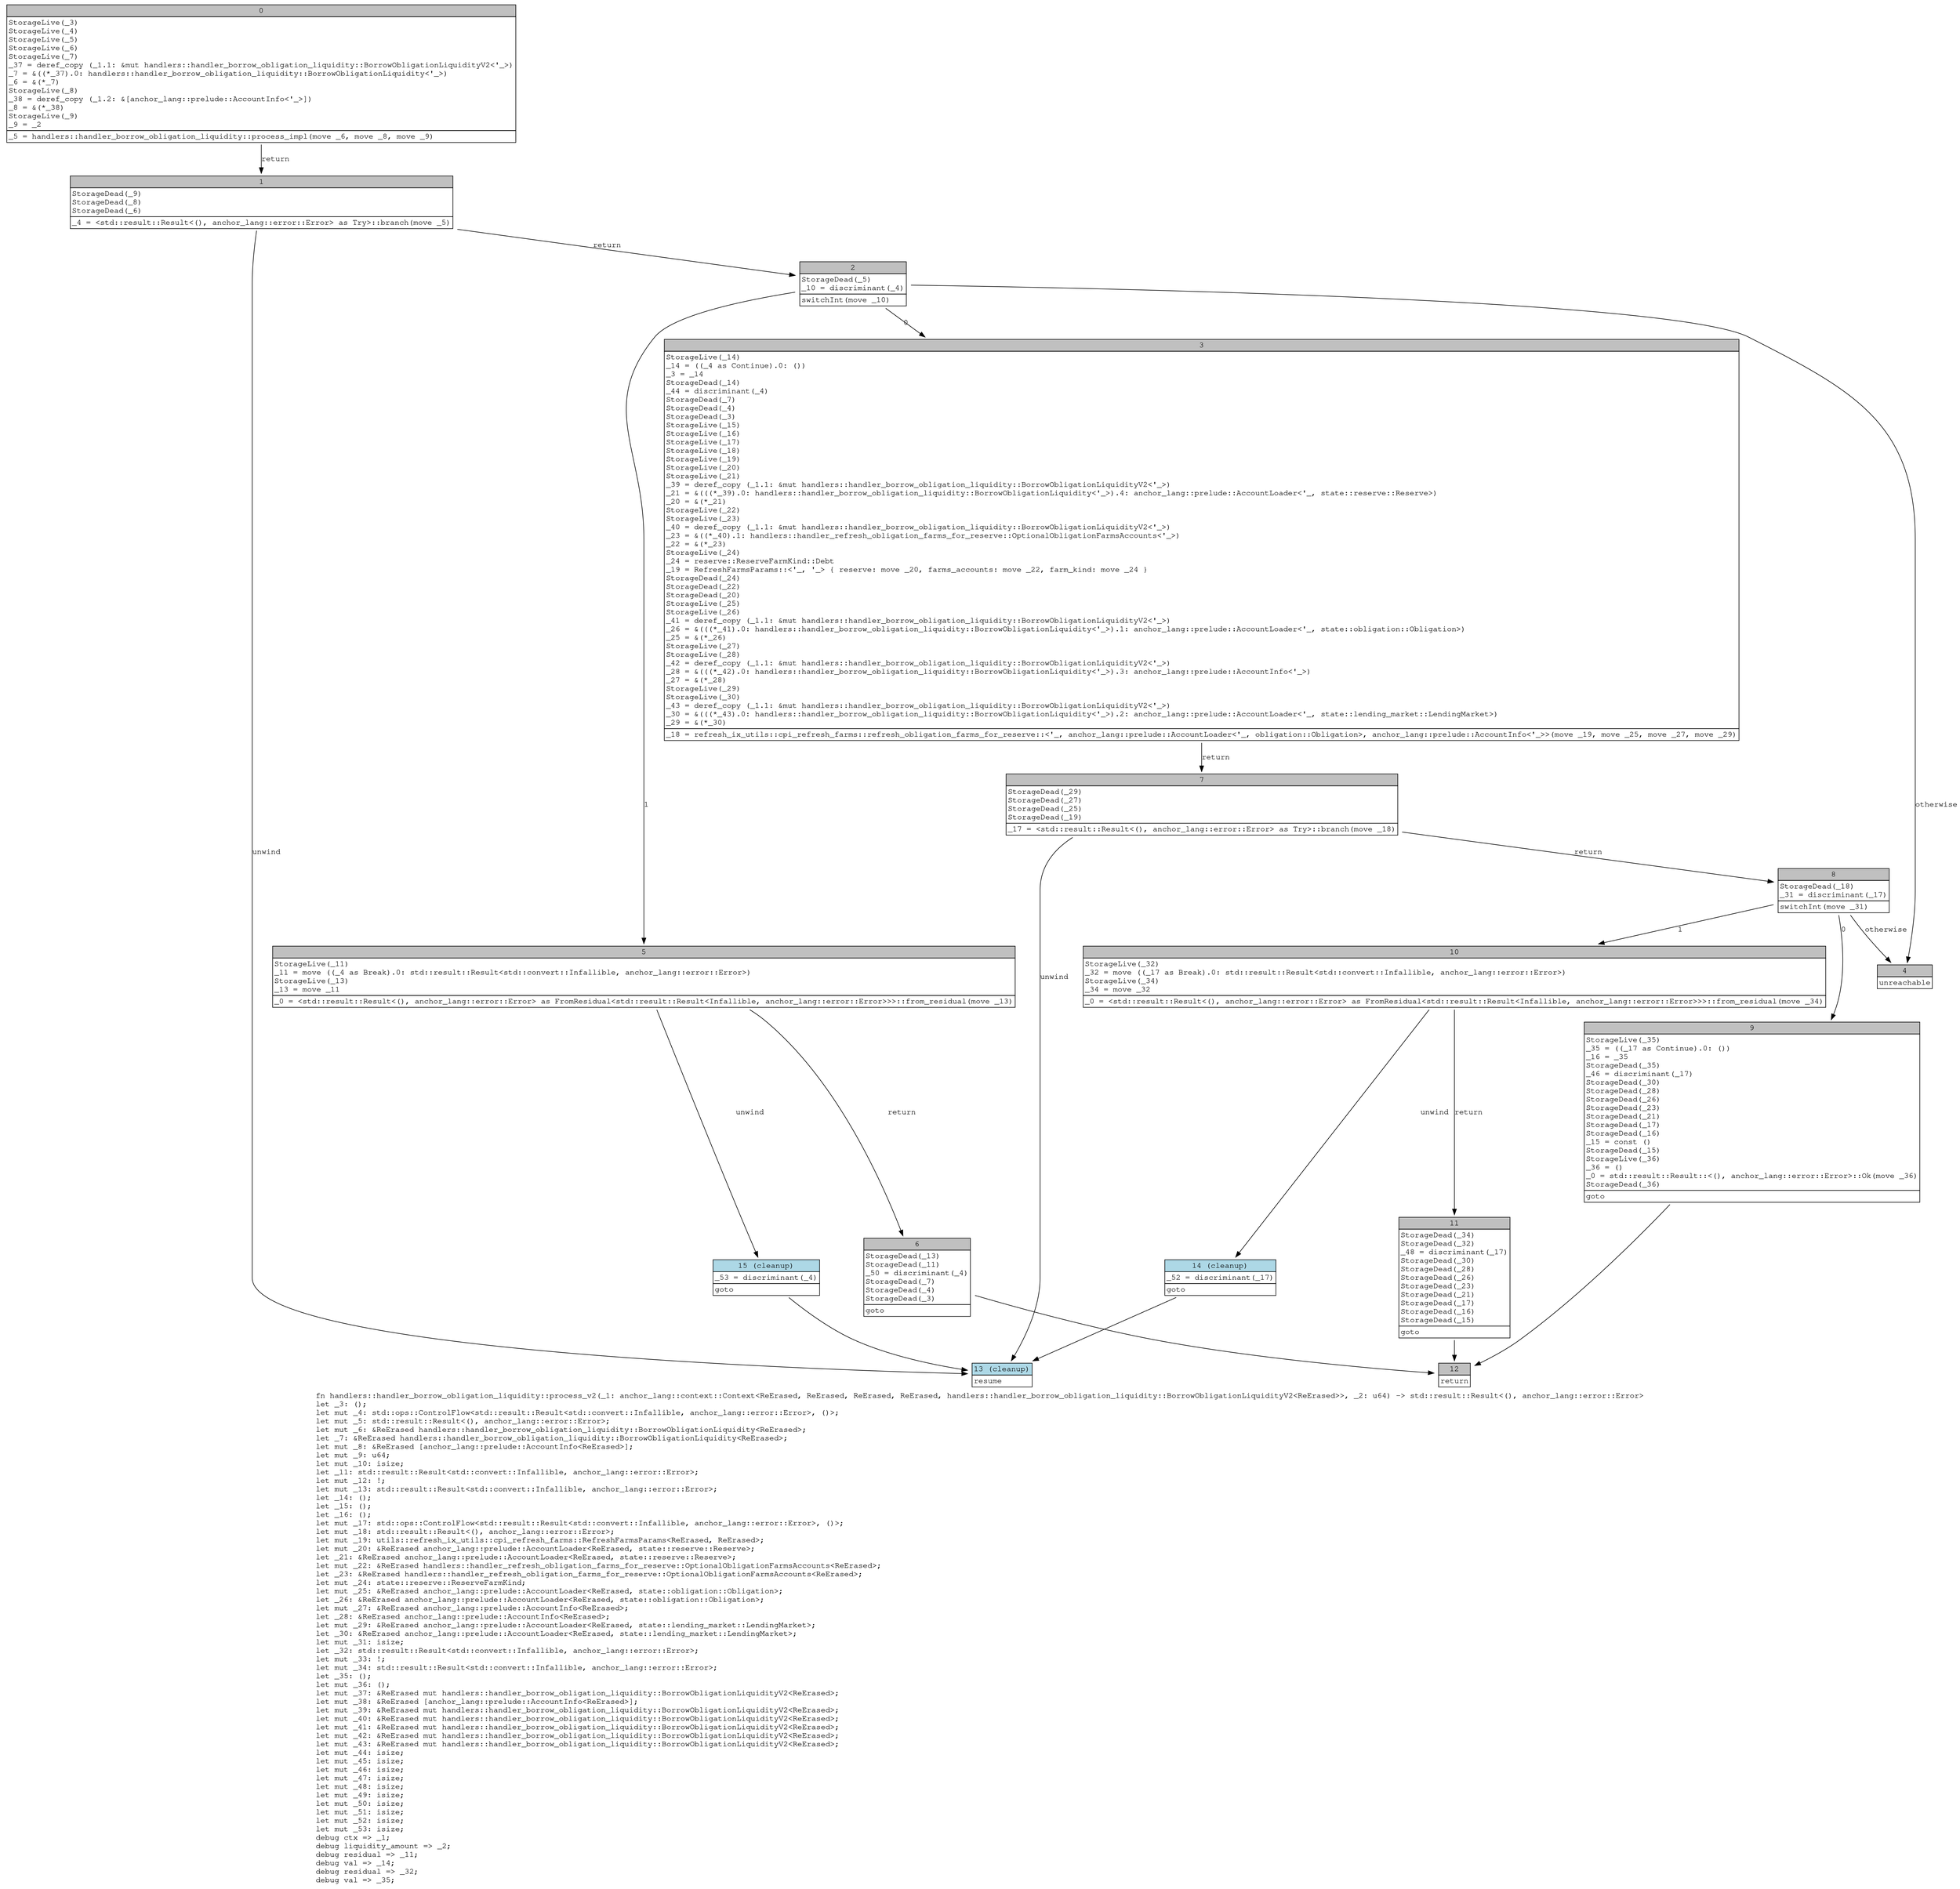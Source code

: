 digraph Mir_0_43 {
    graph [fontname="Courier, monospace"];
    node [fontname="Courier, monospace"];
    edge [fontname="Courier, monospace"];
    label=<fn handlers::handler_borrow_obligation_liquidity::process_v2(_1: anchor_lang::context::Context&lt;ReErased, ReErased, ReErased, ReErased, handlers::handler_borrow_obligation_liquidity::BorrowObligationLiquidityV2&lt;ReErased&gt;&gt;, _2: u64) -&gt; std::result::Result&lt;(), anchor_lang::error::Error&gt;<br align="left"/>let _3: ();<br align="left"/>let mut _4: std::ops::ControlFlow&lt;std::result::Result&lt;std::convert::Infallible, anchor_lang::error::Error&gt;, ()&gt;;<br align="left"/>let mut _5: std::result::Result&lt;(), anchor_lang::error::Error&gt;;<br align="left"/>let mut _6: &amp;ReErased handlers::handler_borrow_obligation_liquidity::BorrowObligationLiquidity&lt;ReErased&gt;;<br align="left"/>let _7: &amp;ReErased handlers::handler_borrow_obligation_liquidity::BorrowObligationLiquidity&lt;ReErased&gt;;<br align="left"/>let mut _8: &amp;ReErased [anchor_lang::prelude::AccountInfo&lt;ReErased&gt;];<br align="left"/>let mut _9: u64;<br align="left"/>let mut _10: isize;<br align="left"/>let _11: std::result::Result&lt;std::convert::Infallible, anchor_lang::error::Error&gt;;<br align="left"/>let mut _12: !;<br align="left"/>let mut _13: std::result::Result&lt;std::convert::Infallible, anchor_lang::error::Error&gt;;<br align="left"/>let _14: ();<br align="left"/>let _15: ();<br align="left"/>let _16: ();<br align="left"/>let mut _17: std::ops::ControlFlow&lt;std::result::Result&lt;std::convert::Infallible, anchor_lang::error::Error&gt;, ()&gt;;<br align="left"/>let mut _18: std::result::Result&lt;(), anchor_lang::error::Error&gt;;<br align="left"/>let mut _19: utils::refresh_ix_utils::cpi_refresh_farms::RefreshFarmsParams&lt;ReErased, ReErased&gt;;<br align="left"/>let mut _20: &amp;ReErased anchor_lang::prelude::AccountLoader&lt;ReErased, state::reserve::Reserve&gt;;<br align="left"/>let _21: &amp;ReErased anchor_lang::prelude::AccountLoader&lt;ReErased, state::reserve::Reserve&gt;;<br align="left"/>let mut _22: &amp;ReErased handlers::handler_refresh_obligation_farms_for_reserve::OptionalObligationFarmsAccounts&lt;ReErased&gt;;<br align="left"/>let _23: &amp;ReErased handlers::handler_refresh_obligation_farms_for_reserve::OptionalObligationFarmsAccounts&lt;ReErased&gt;;<br align="left"/>let mut _24: state::reserve::ReserveFarmKind;<br align="left"/>let mut _25: &amp;ReErased anchor_lang::prelude::AccountLoader&lt;ReErased, state::obligation::Obligation&gt;;<br align="left"/>let _26: &amp;ReErased anchor_lang::prelude::AccountLoader&lt;ReErased, state::obligation::Obligation&gt;;<br align="left"/>let mut _27: &amp;ReErased anchor_lang::prelude::AccountInfo&lt;ReErased&gt;;<br align="left"/>let _28: &amp;ReErased anchor_lang::prelude::AccountInfo&lt;ReErased&gt;;<br align="left"/>let mut _29: &amp;ReErased anchor_lang::prelude::AccountLoader&lt;ReErased, state::lending_market::LendingMarket&gt;;<br align="left"/>let _30: &amp;ReErased anchor_lang::prelude::AccountLoader&lt;ReErased, state::lending_market::LendingMarket&gt;;<br align="left"/>let mut _31: isize;<br align="left"/>let _32: std::result::Result&lt;std::convert::Infallible, anchor_lang::error::Error&gt;;<br align="left"/>let mut _33: !;<br align="left"/>let mut _34: std::result::Result&lt;std::convert::Infallible, anchor_lang::error::Error&gt;;<br align="left"/>let _35: ();<br align="left"/>let mut _36: ();<br align="left"/>let mut _37: &amp;ReErased mut handlers::handler_borrow_obligation_liquidity::BorrowObligationLiquidityV2&lt;ReErased&gt;;<br align="left"/>let mut _38: &amp;ReErased [anchor_lang::prelude::AccountInfo&lt;ReErased&gt;];<br align="left"/>let mut _39: &amp;ReErased mut handlers::handler_borrow_obligation_liquidity::BorrowObligationLiquidityV2&lt;ReErased&gt;;<br align="left"/>let mut _40: &amp;ReErased mut handlers::handler_borrow_obligation_liquidity::BorrowObligationLiquidityV2&lt;ReErased&gt;;<br align="left"/>let mut _41: &amp;ReErased mut handlers::handler_borrow_obligation_liquidity::BorrowObligationLiquidityV2&lt;ReErased&gt;;<br align="left"/>let mut _42: &amp;ReErased mut handlers::handler_borrow_obligation_liquidity::BorrowObligationLiquidityV2&lt;ReErased&gt;;<br align="left"/>let mut _43: &amp;ReErased mut handlers::handler_borrow_obligation_liquidity::BorrowObligationLiquidityV2&lt;ReErased&gt;;<br align="left"/>let mut _44: isize;<br align="left"/>let mut _45: isize;<br align="left"/>let mut _46: isize;<br align="left"/>let mut _47: isize;<br align="left"/>let mut _48: isize;<br align="left"/>let mut _49: isize;<br align="left"/>let mut _50: isize;<br align="left"/>let mut _51: isize;<br align="left"/>let mut _52: isize;<br align="left"/>let mut _53: isize;<br align="left"/>debug ctx =&gt; _1;<br align="left"/>debug liquidity_amount =&gt; _2;<br align="left"/>debug residual =&gt; _11;<br align="left"/>debug val =&gt; _14;<br align="left"/>debug residual =&gt; _32;<br align="left"/>debug val =&gt; _35;<br align="left"/>>;
    bb0__0_43 [shape="none", label=<<table border="0" cellborder="1" cellspacing="0"><tr><td bgcolor="gray" align="center" colspan="1">0</td></tr><tr><td align="left" balign="left">StorageLive(_3)<br/>StorageLive(_4)<br/>StorageLive(_5)<br/>StorageLive(_6)<br/>StorageLive(_7)<br/>_37 = deref_copy (_1.1: &amp;mut handlers::handler_borrow_obligation_liquidity::BorrowObligationLiquidityV2&lt;'_&gt;)<br/>_7 = &amp;((*_37).0: handlers::handler_borrow_obligation_liquidity::BorrowObligationLiquidity&lt;'_&gt;)<br/>_6 = &amp;(*_7)<br/>StorageLive(_8)<br/>_38 = deref_copy (_1.2: &amp;[anchor_lang::prelude::AccountInfo&lt;'_&gt;])<br/>_8 = &amp;(*_38)<br/>StorageLive(_9)<br/>_9 = _2<br/></td></tr><tr><td align="left">_5 = handlers::handler_borrow_obligation_liquidity::process_impl(move _6, move _8, move _9)</td></tr></table>>];
    bb1__0_43 [shape="none", label=<<table border="0" cellborder="1" cellspacing="0"><tr><td bgcolor="gray" align="center" colspan="1">1</td></tr><tr><td align="left" balign="left">StorageDead(_9)<br/>StorageDead(_8)<br/>StorageDead(_6)<br/></td></tr><tr><td align="left">_4 = &lt;std::result::Result&lt;(), anchor_lang::error::Error&gt; as Try&gt;::branch(move _5)</td></tr></table>>];
    bb2__0_43 [shape="none", label=<<table border="0" cellborder="1" cellspacing="0"><tr><td bgcolor="gray" align="center" colspan="1">2</td></tr><tr><td align="left" balign="left">StorageDead(_5)<br/>_10 = discriminant(_4)<br/></td></tr><tr><td align="left">switchInt(move _10)</td></tr></table>>];
    bb3__0_43 [shape="none", label=<<table border="0" cellborder="1" cellspacing="0"><tr><td bgcolor="gray" align="center" colspan="1">3</td></tr><tr><td align="left" balign="left">StorageLive(_14)<br/>_14 = ((_4 as Continue).0: ())<br/>_3 = _14<br/>StorageDead(_14)<br/>_44 = discriminant(_4)<br/>StorageDead(_7)<br/>StorageDead(_4)<br/>StorageDead(_3)<br/>StorageLive(_15)<br/>StorageLive(_16)<br/>StorageLive(_17)<br/>StorageLive(_18)<br/>StorageLive(_19)<br/>StorageLive(_20)<br/>StorageLive(_21)<br/>_39 = deref_copy (_1.1: &amp;mut handlers::handler_borrow_obligation_liquidity::BorrowObligationLiquidityV2&lt;'_&gt;)<br/>_21 = &amp;(((*_39).0: handlers::handler_borrow_obligation_liquidity::BorrowObligationLiquidity&lt;'_&gt;).4: anchor_lang::prelude::AccountLoader&lt;'_, state::reserve::Reserve&gt;)<br/>_20 = &amp;(*_21)<br/>StorageLive(_22)<br/>StorageLive(_23)<br/>_40 = deref_copy (_1.1: &amp;mut handlers::handler_borrow_obligation_liquidity::BorrowObligationLiquidityV2&lt;'_&gt;)<br/>_23 = &amp;((*_40).1: handlers::handler_refresh_obligation_farms_for_reserve::OptionalObligationFarmsAccounts&lt;'_&gt;)<br/>_22 = &amp;(*_23)<br/>StorageLive(_24)<br/>_24 = reserve::ReserveFarmKind::Debt<br/>_19 = RefreshFarmsParams::&lt;'_, '_&gt; { reserve: move _20, farms_accounts: move _22, farm_kind: move _24 }<br/>StorageDead(_24)<br/>StorageDead(_22)<br/>StorageDead(_20)<br/>StorageLive(_25)<br/>StorageLive(_26)<br/>_41 = deref_copy (_1.1: &amp;mut handlers::handler_borrow_obligation_liquidity::BorrowObligationLiquidityV2&lt;'_&gt;)<br/>_26 = &amp;(((*_41).0: handlers::handler_borrow_obligation_liquidity::BorrowObligationLiquidity&lt;'_&gt;).1: anchor_lang::prelude::AccountLoader&lt;'_, state::obligation::Obligation&gt;)<br/>_25 = &amp;(*_26)<br/>StorageLive(_27)<br/>StorageLive(_28)<br/>_42 = deref_copy (_1.1: &amp;mut handlers::handler_borrow_obligation_liquidity::BorrowObligationLiquidityV2&lt;'_&gt;)<br/>_28 = &amp;(((*_42).0: handlers::handler_borrow_obligation_liquidity::BorrowObligationLiquidity&lt;'_&gt;).3: anchor_lang::prelude::AccountInfo&lt;'_&gt;)<br/>_27 = &amp;(*_28)<br/>StorageLive(_29)<br/>StorageLive(_30)<br/>_43 = deref_copy (_1.1: &amp;mut handlers::handler_borrow_obligation_liquidity::BorrowObligationLiquidityV2&lt;'_&gt;)<br/>_30 = &amp;(((*_43).0: handlers::handler_borrow_obligation_liquidity::BorrowObligationLiquidity&lt;'_&gt;).2: anchor_lang::prelude::AccountLoader&lt;'_, state::lending_market::LendingMarket&gt;)<br/>_29 = &amp;(*_30)<br/></td></tr><tr><td align="left">_18 = refresh_ix_utils::cpi_refresh_farms::refresh_obligation_farms_for_reserve::&lt;'_, anchor_lang::prelude::AccountLoader&lt;'_, obligation::Obligation&gt;, anchor_lang::prelude::AccountInfo&lt;'_&gt;&gt;(move _19, move _25, move _27, move _29)</td></tr></table>>];
    bb4__0_43 [shape="none", label=<<table border="0" cellborder="1" cellspacing="0"><tr><td bgcolor="gray" align="center" colspan="1">4</td></tr><tr><td align="left">unreachable</td></tr></table>>];
    bb5__0_43 [shape="none", label=<<table border="0" cellborder="1" cellspacing="0"><tr><td bgcolor="gray" align="center" colspan="1">5</td></tr><tr><td align="left" balign="left">StorageLive(_11)<br/>_11 = move ((_4 as Break).0: std::result::Result&lt;std::convert::Infallible, anchor_lang::error::Error&gt;)<br/>StorageLive(_13)<br/>_13 = move _11<br/></td></tr><tr><td align="left">_0 = &lt;std::result::Result&lt;(), anchor_lang::error::Error&gt; as FromResidual&lt;std::result::Result&lt;Infallible, anchor_lang::error::Error&gt;&gt;&gt;::from_residual(move _13)</td></tr></table>>];
    bb6__0_43 [shape="none", label=<<table border="0" cellborder="1" cellspacing="0"><tr><td bgcolor="gray" align="center" colspan="1">6</td></tr><tr><td align="left" balign="left">StorageDead(_13)<br/>StorageDead(_11)<br/>_50 = discriminant(_4)<br/>StorageDead(_7)<br/>StorageDead(_4)<br/>StorageDead(_3)<br/></td></tr><tr><td align="left">goto</td></tr></table>>];
    bb7__0_43 [shape="none", label=<<table border="0" cellborder="1" cellspacing="0"><tr><td bgcolor="gray" align="center" colspan="1">7</td></tr><tr><td align="left" balign="left">StorageDead(_29)<br/>StorageDead(_27)<br/>StorageDead(_25)<br/>StorageDead(_19)<br/></td></tr><tr><td align="left">_17 = &lt;std::result::Result&lt;(), anchor_lang::error::Error&gt; as Try&gt;::branch(move _18)</td></tr></table>>];
    bb8__0_43 [shape="none", label=<<table border="0" cellborder="1" cellspacing="0"><tr><td bgcolor="gray" align="center" colspan="1">8</td></tr><tr><td align="left" balign="left">StorageDead(_18)<br/>_31 = discriminant(_17)<br/></td></tr><tr><td align="left">switchInt(move _31)</td></tr></table>>];
    bb9__0_43 [shape="none", label=<<table border="0" cellborder="1" cellspacing="0"><tr><td bgcolor="gray" align="center" colspan="1">9</td></tr><tr><td align="left" balign="left">StorageLive(_35)<br/>_35 = ((_17 as Continue).0: ())<br/>_16 = _35<br/>StorageDead(_35)<br/>_46 = discriminant(_17)<br/>StorageDead(_30)<br/>StorageDead(_28)<br/>StorageDead(_26)<br/>StorageDead(_23)<br/>StorageDead(_21)<br/>StorageDead(_17)<br/>StorageDead(_16)<br/>_15 = const ()<br/>StorageDead(_15)<br/>StorageLive(_36)<br/>_36 = ()<br/>_0 = std::result::Result::&lt;(), anchor_lang::error::Error&gt;::Ok(move _36)<br/>StorageDead(_36)<br/></td></tr><tr><td align="left">goto</td></tr></table>>];
    bb10__0_43 [shape="none", label=<<table border="0" cellborder="1" cellspacing="0"><tr><td bgcolor="gray" align="center" colspan="1">10</td></tr><tr><td align="left" balign="left">StorageLive(_32)<br/>_32 = move ((_17 as Break).0: std::result::Result&lt;std::convert::Infallible, anchor_lang::error::Error&gt;)<br/>StorageLive(_34)<br/>_34 = move _32<br/></td></tr><tr><td align="left">_0 = &lt;std::result::Result&lt;(), anchor_lang::error::Error&gt; as FromResidual&lt;std::result::Result&lt;Infallible, anchor_lang::error::Error&gt;&gt;&gt;::from_residual(move _34)</td></tr></table>>];
    bb11__0_43 [shape="none", label=<<table border="0" cellborder="1" cellspacing="0"><tr><td bgcolor="gray" align="center" colspan="1">11</td></tr><tr><td align="left" balign="left">StorageDead(_34)<br/>StorageDead(_32)<br/>_48 = discriminant(_17)<br/>StorageDead(_30)<br/>StorageDead(_28)<br/>StorageDead(_26)<br/>StorageDead(_23)<br/>StorageDead(_21)<br/>StorageDead(_17)<br/>StorageDead(_16)<br/>StorageDead(_15)<br/></td></tr><tr><td align="left">goto</td></tr></table>>];
    bb12__0_43 [shape="none", label=<<table border="0" cellborder="1" cellspacing="0"><tr><td bgcolor="gray" align="center" colspan="1">12</td></tr><tr><td align="left">return</td></tr></table>>];
    bb13__0_43 [shape="none", label=<<table border="0" cellborder="1" cellspacing="0"><tr><td bgcolor="lightblue" align="center" colspan="1">13 (cleanup)</td></tr><tr><td align="left">resume</td></tr></table>>];
    bb14__0_43 [shape="none", label=<<table border="0" cellborder="1" cellspacing="0"><tr><td bgcolor="lightblue" align="center" colspan="1">14 (cleanup)</td></tr><tr><td align="left" balign="left">_52 = discriminant(_17)<br/></td></tr><tr><td align="left">goto</td></tr></table>>];
    bb15__0_43 [shape="none", label=<<table border="0" cellborder="1" cellspacing="0"><tr><td bgcolor="lightblue" align="center" colspan="1">15 (cleanup)</td></tr><tr><td align="left" balign="left">_53 = discriminant(_4)<br/></td></tr><tr><td align="left">goto</td></tr></table>>];
    bb0__0_43 -> bb1__0_43 [label="return"];
    bb1__0_43 -> bb2__0_43 [label="return"];
    bb1__0_43 -> bb13__0_43 [label="unwind"];
    bb2__0_43 -> bb3__0_43 [label="0"];
    bb2__0_43 -> bb5__0_43 [label="1"];
    bb2__0_43 -> bb4__0_43 [label="otherwise"];
    bb3__0_43 -> bb7__0_43 [label="return"];
    bb5__0_43 -> bb6__0_43 [label="return"];
    bb5__0_43 -> bb15__0_43 [label="unwind"];
    bb6__0_43 -> bb12__0_43 [label=""];
    bb7__0_43 -> bb8__0_43 [label="return"];
    bb7__0_43 -> bb13__0_43 [label="unwind"];
    bb8__0_43 -> bb9__0_43 [label="0"];
    bb8__0_43 -> bb10__0_43 [label="1"];
    bb8__0_43 -> bb4__0_43 [label="otherwise"];
    bb9__0_43 -> bb12__0_43 [label=""];
    bb10__0_43 -> bb11__0_43 [label="return"];
    bb10__0_43 -> bb14__0_43 [label="unwind"];
    bb11__0_43 -> bb12__0_43 [label=""];
    bb14__0_43 -> bb13__0_43 [label=""];
    bb15__0_43 -> bb13__0_43 [label=""];
}
